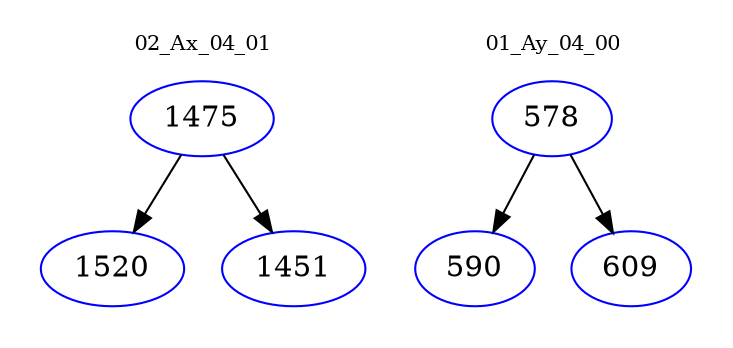 digraph{
subgraph cluster_0 {
color = white
label = "02_Ax_04_01";
fontsize=10;
T0_1475 [label="1475", color="blue"]
T0_1475 -> T0_1520 [color="black"]
T0_1520 [label="1520", color="blue"]
T0_1475 -> T0_1451 [color="black"]
T0_1451 [label="1451", color="blue"]
}
subgraph cluster_1 {
color = white
label = "01_Ay_04_00";
fontsize=10;
T1_578 [label="578", color="blue"]
T1_578 -> T1_590 [color="black"]
T1_590 [label="590", color="blue"]
T1_578 -> T1_609 [color="black"]
T1_609 [label="609", color="blue"]
}
}

